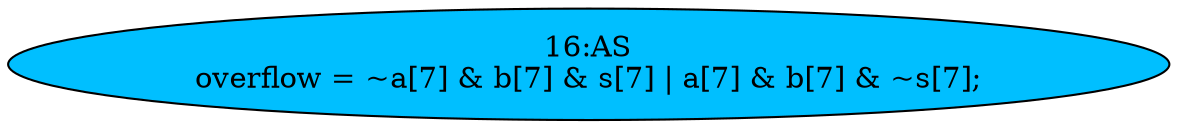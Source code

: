 strict digraph "" {
	node [label="\N"];
	"16:AS"	[ast="<pyverilog.vparser.ast.Assign object at 0x7f8a2fae0390>",
		def_var="['overflow']",
		fillcolor=deepskyblue,
		label="16:AS
overflow = ~a[7] & b[7] & s[7] | a[7] & b[7] & ~s[7];",
		statements="[]",
		style=filled,
		typ=Assign,
		use_var="['a', 'b', 's', 'a', 'b', 's']"];
}
